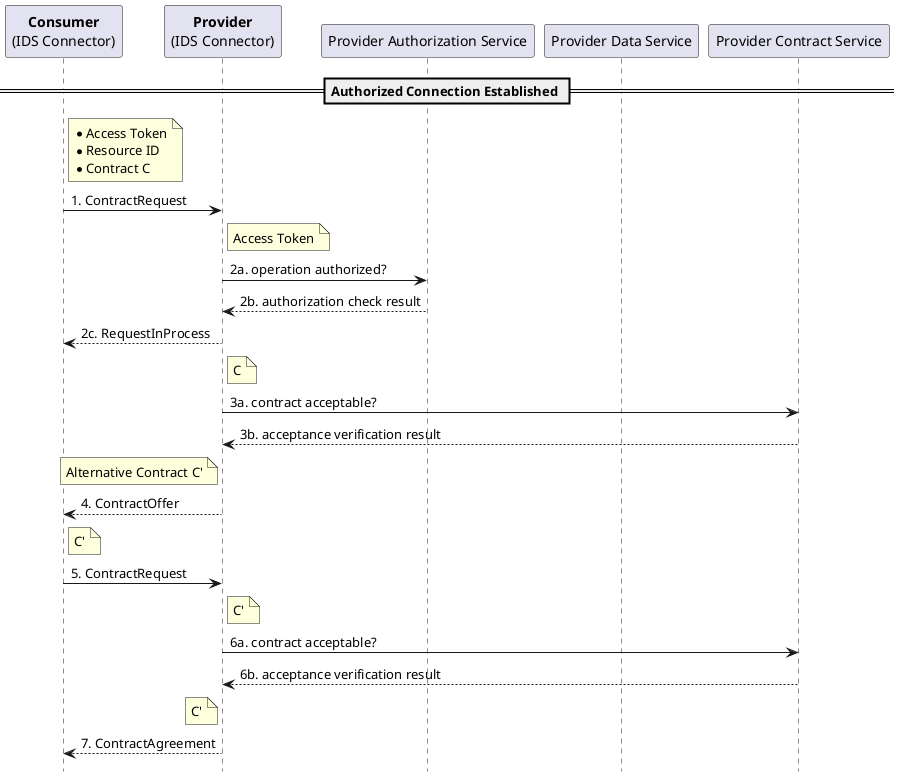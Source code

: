 @startuml

hide footbox

participant "**Consumer**\n(IDS Connector)" as C
participant "**Provider**\n(IDS Connector)" as P
participant "Provider Authorization Service" as PAS
participant "Provider Data Service" as PDS
participant "Provider Contract Service" as PCS

== Authorized Connection Established ==

note right of C: *Access Token\n*Resource ID\n*Contract C
C -> P: 1. ContractRequest

note right of P: Access Token
P -> PAS: 2a. operation authorized?
P <-- PAS: 2b. authorization check result

C <-- P: 2c. RequestInProcess

note right of P: C
P -> PCS: 3a. contract acceptable?
P <-- PCS: 3b. acceptance verification result

note left of P: Alternative Contract C'
P --> C: 4. ContractOffer

note right of C: C'
C -> P: 5. ContractRequest

note right of P: C'
P -> PCS: 6a. contract acceptable?
P <-- PCS: 6b. acceptance verification result

note left of P: C'
P --> C: 7. ContractAgreement

@enduml
